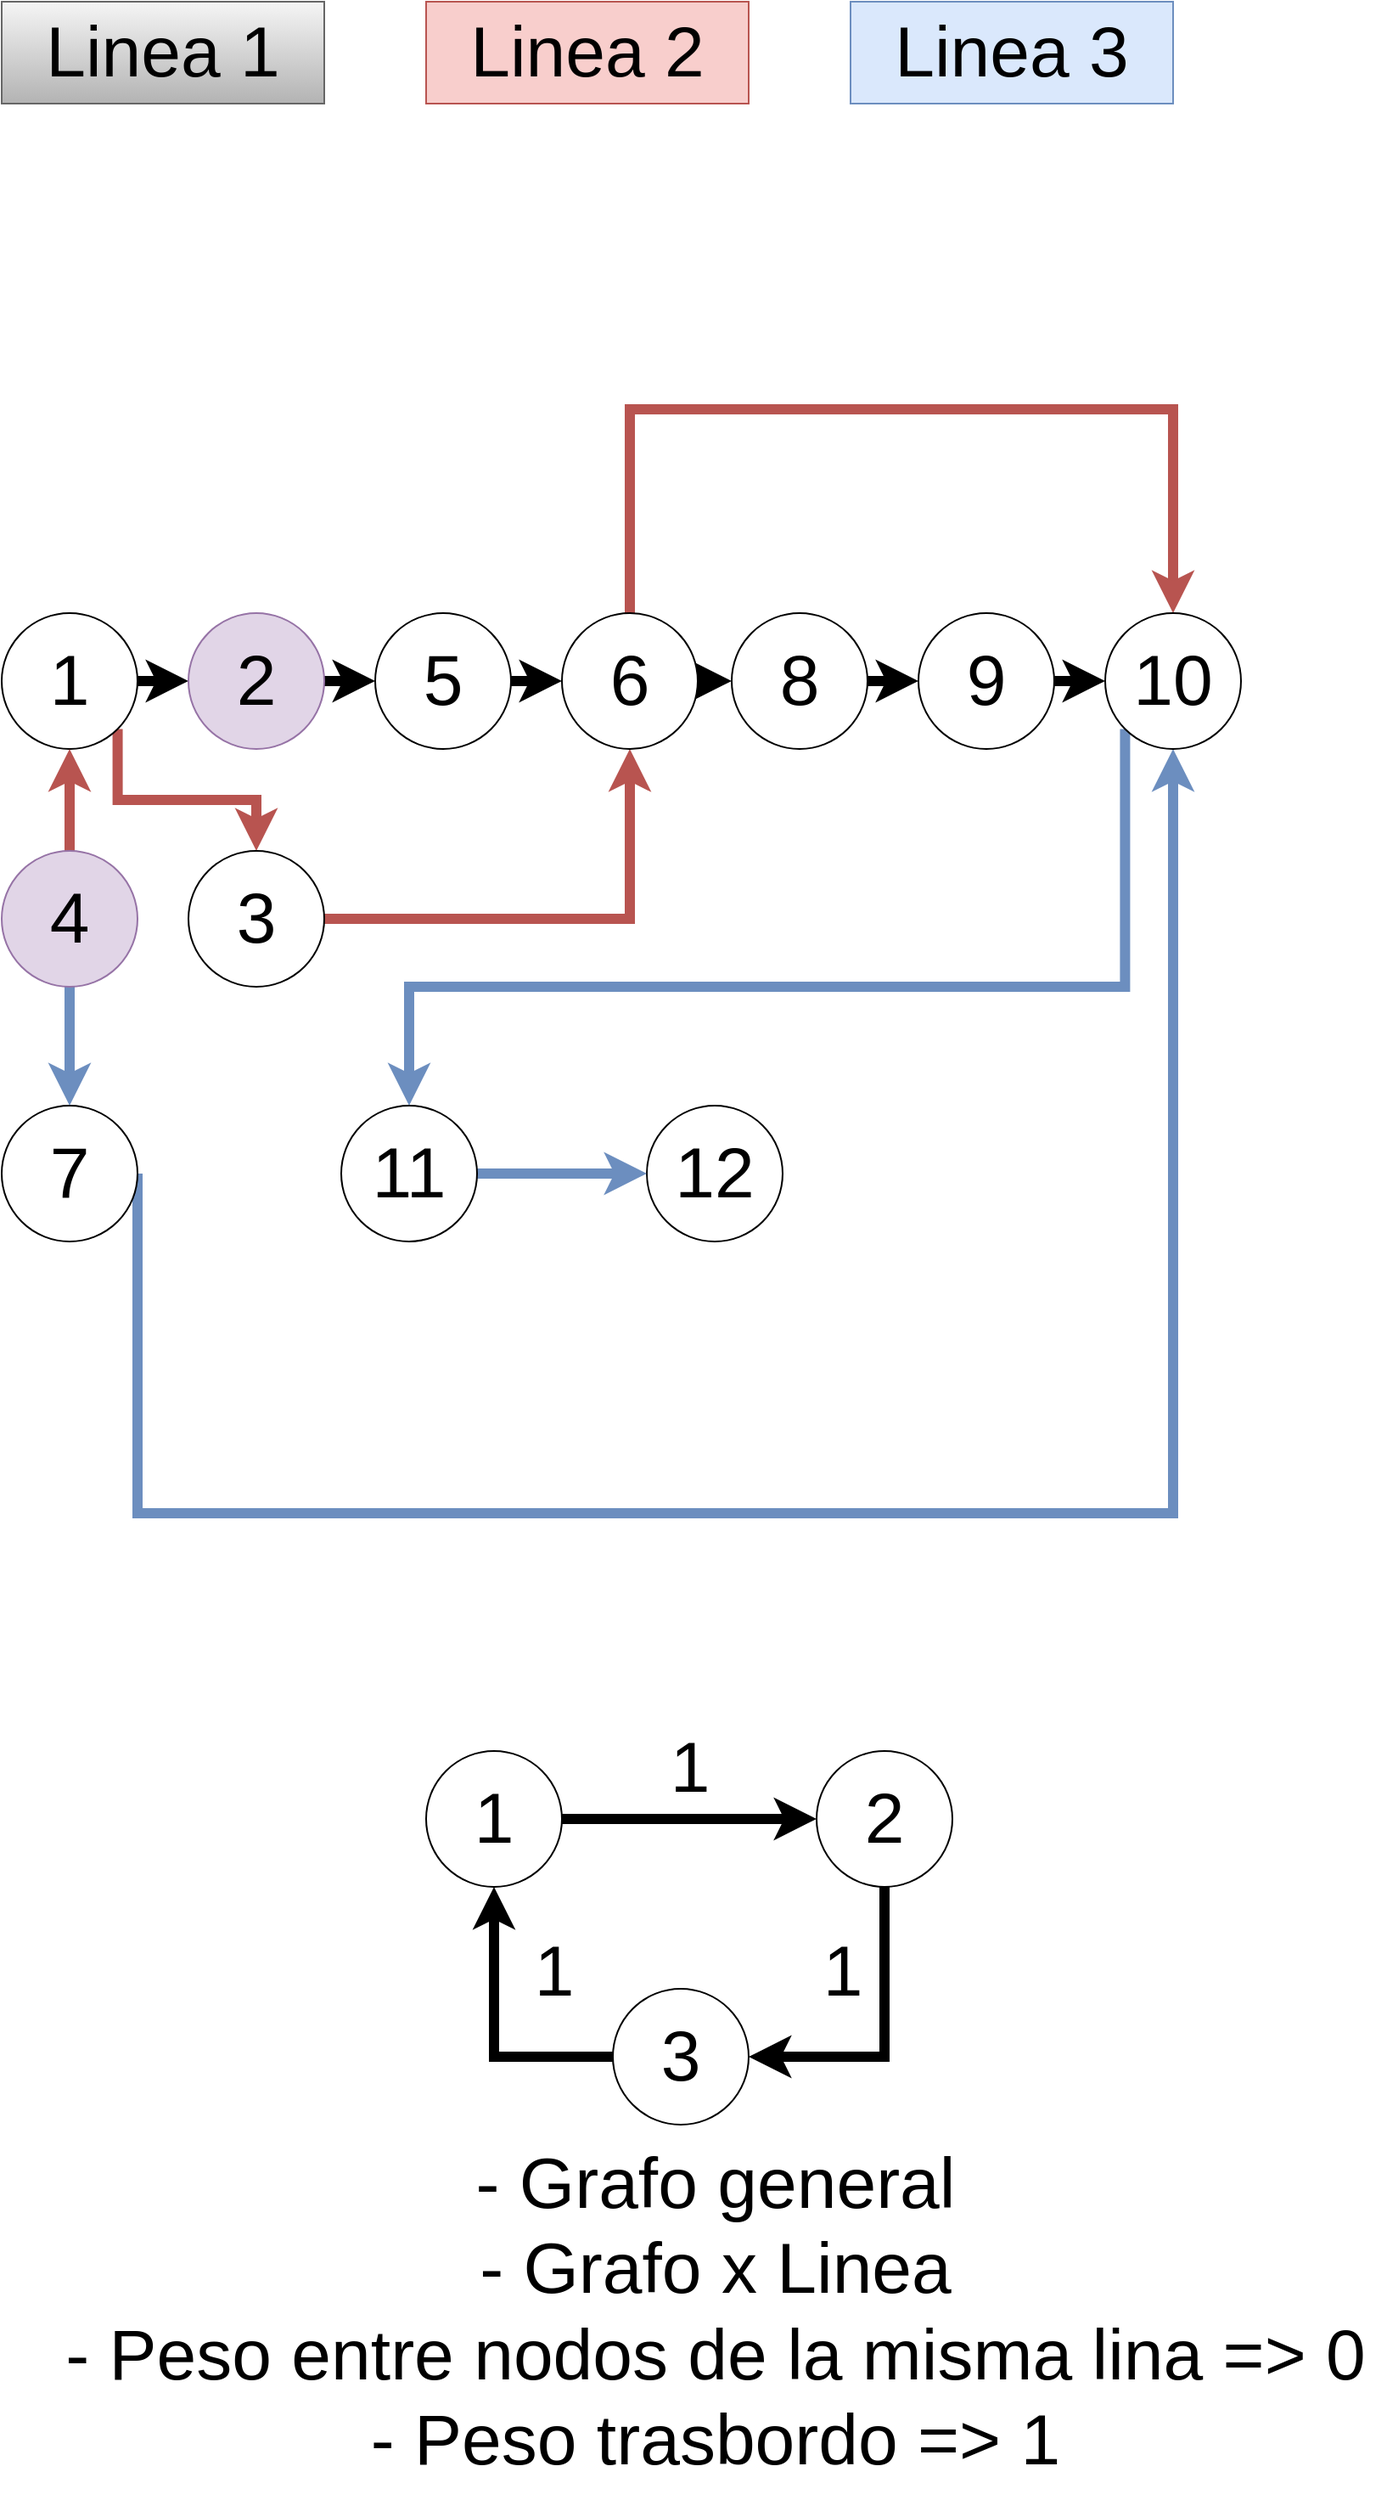 <mxfile version="20.3.0" type="device"><diagram id="Fxj3Vuk1j2i4EsAt3qfL" name="Page-1"><mxGraphModel dx="1473" dy="6157" grid="1" gridSize="10" guides="1" tooltips="1" connect="1" arrows="1" fold="1" page="1" pageScale="1" pageWidth="4681" pageHeight="3300" math="0" shadow="0"><root><mxCell id="0"/><mxCell id="1" parent="0"/><mxCell id="sBKtF-ewV9aUHamKvOTH-18" style="edgeStyle=orthogonalEdgeStyle;rounded=0;orthogonalLoop=1;jettySize=auto;html=1;exitX=1;exitY=0.5;exitDx=0;exitDy=0;fontSize=42;strokeWidth=6;" edge="1" parent="1" source="sBKtF-ewV9aUHamKvOTH-2" target="sBKtF-ewV9aUHamKvOTH-8"><mxGeometry relative="1" as="geometry"/></mxCell><mxCell id="sBKtF-ewV9aUHamKvOTH-2" value="5" style="ellipse;whiteSpace=wrap;html=1;aspect=fixed;fontSize=42;" vertex="1" parent="1"><mxGeometry x="260" y="160" width="80" height="80" as="geometry"/></mxCell><mxCell id="sBKtF-ewV9aUHamKvOTH-27" style="edgeStyle=orthogonalEdgeStyle;rounded=0;orthogonalLoop=1;jettySize=auto;html=1;exitX=1;exitY=0.5;exitDx=0;exitDy=0;entryX=0.5;entryY=1;entryDx=0;entryDy=0;strokeWidth=6;fontSize=42;fillColor=#dae8fc;strokeColor=#6c8ebf;" edge="1" parent="1" source="sBKtF-ewV9aUHamKvOTH-3" target="sBKtF-ewV9aUHamKvOTH-11"><mxGeometry relative="1" as="geometry"><Array as="points"><mxPoint x="120" y="690"/><mxPoint x="730" y="690"/></Array></mxGeometry></mxCell><mxCell id="sBKtF-ewV9aUHamKvOTH-3" value="7" style="ellipse;whiteSpace=wrap;html=1;aspect=fixed;fontSize=42;" vertex="1" parent="1"><mxGeometry x="40" y="450" width="80" height="80" as="geometry"/></mxCell><mxCell id="sBKtF-ewV9aUHamKvOTH-16" style="edgeStyle=orthogonalEdgeStyle;rounded=0;orthogonalLoop=1;jettySize=auto;html=1;exitX=1;exitY=0.5;exitDx=0;exitDy=0;fontSize=42;strokeWidth=6;" edge="1" parent="1" source="sBKtF-ewV9aUHamKvOTH-4" target="sBKtF-ewV9aUHamKvOTH-6"><mxGeometry relative="1" as="geometry"/></mxCell><mxCell id="sBKtF-ewV9aUHamKvOTH-23" style="edgeStyle=orthogonalEdgeStyle;rounded=0;orthogonalLoop=1;jettySize=auto;html=1;exitX=1;exitY=1;exitDx=0;exitDy=0;strokeWidth=6;fontSize=42;fillColor=#f8cecc;strokeColor=#b85450;" edge="1" parent="1" source="sBKtF-ewV9aUHamKvOTH-4" target="sBKtF-ewV9aUHamKvOTH-5"><mxGeometry relative="1" as="geometry"><Array as="points"><mxPoint x="108" y="270"/><mxPoint x="190" y="270"/></Array></mxGeometry></mxCell><mxCell id="sBKtF-ewV9aUHamKvOTH-4" value="1" style="ellipse;whiteSpace=wrap;html=1;aspect=fixed;fontSize=42;" vertex="1" parent="1"><mxGeometry x="40" y="160" width="80" height="80" as="geometry"/></mxCell><mxCell id="sBKtF-ewV9aUHamKvOTH-24" style="edgeStyle=orthogonalEdgeStyle;rounded=0;orthogonalLoop=1;jettySize=auto;html=1;exitX=1;exitY=0.5;exitDx=0;exitDy=0;entryX=0.5;entryY=1;entryDx=0;entryDy=0;strokeWidth=6;fontSize=42;fillColor=#f8cecc;strokeColor=#b85450;" edge="1" parent="1" source="sBKtF-ewV9aUHamKvOTH-5" target="sBKtF-ewV9aUHamKvOTH-8"><mxGeometry relative="1" as="geometry"/></mxCell><mxCell id="sBKtF-ewV9aUHamKvOTH-5" value="3" style="ellipse;whiteSpace=wrap;html=1;aspect=fixed;fontSize=42;" vertex="1" parent="1"><mxGeometry x="150" y="300" width="80" height="80" as="geometry"/></mxCell><mxCell id="sBKtF-ewV9aUHamKvOTH-17" style="edgeStyle=orthogonalEdgeStyle;rounded=0;orthogonalLoop=1;jettySize=auto;html=1;exitX=1;exitY=0.5;exitDx=0;exitDy=0;fontSize=42;strokeWidth=6;" edge="1" parent="1" source="sBKtF-ewV9aUHamKvOTH-6" target="sBKtF-ewV9aUHamKvOTH-2"><mxGeometry relative="1" as="geometry"/></mxCell><mxCell id="sBKtF-ewV9aUHamKvOTH-6" value="2" style="ellipse;whiteSpace=wrap;html=1;aspect=fixed;fontSize=42;fillColor=#e1d5e7;strokeColor=#9673a6;" vertex="1" parent="1"><mxGeometry x="150" y="160" width="80" height="80" as="geometry"/></mxCell><mxCell id="sBKtF-ewV9aUHamKvOTH-22" style="edgeStyle=orthogonalEdgeStyle;rounded=0;orthogonalLoop=1;jettySize=auto;html=1;exitX=0.5;exitY=0;exitDx=0;exitDy=0;entryX=0.5;entryY=1;entryDx=0;entryDy=0;fontSize=42;fillColor=#f8cecc;strokeColor=#b85450;strokeWidth=6;" edge="1" parent="1" source="sBKtF-ewV9aUHamKvOTH-7" target="sBKtF-ewV9aUHamKvOTH-4"><mxGeometry relative="1" as="geometry"/></mxCell><mxCell id="sBKtF-ewV9aUHamKvOTH-26" style="edgeStyle=orthogonalEdgeStyle;rounded=0;orthogonalLoop=1;jettySize=auto;html=1;exitX=0.5;exitY=1;exitDx=0;exitDy=0;entryX=0.5;entryY=0;entryDx=0;entryDy=0;strokeWidth=6;fontSize=42;fillColor=#dae8fc;strokeColor=#6c8ebf;" edge="1" parent="1" source="sBKtF-ewV9aUHamKvOTH-7" target="sBKtF-ewV9aUHamKvOTH-3"><mxGeometry relative="1" as="geometry"/></mxCell><mxCell id="sBKtF-ewV9aUHamKvOTH-7" value="4" style="ellipse;whiteSpace=wrap;html=1;aspect=fixed;fontSize=42;fillColor=#e1d5e7;strokeColor=#9673a6;" vertex="1" parent="1"><mxGeometry x="40" y="300" width="80" height="80" as="geometry"/></mxCell><mxCell id="sBKtF-ewV9aUHamKvOTH-19" style="edgeStyle=orthogonalEdgeStyle;rounded=0;orthogonalLoop=1;jettySize=auto;html=1;exitX=1;exitY=0.5;exitDx=0;exitDy=0;entryX=0;entryY=0.5;entryDx=0;entryDy=0;fontSize=42;strokeWidth=6;" edge="1" parent="1" source="sBKtF-ewV9aUHamKvOTH-8" target="sBKtF-ewV9aUHamKvOTH-10"><mxGeometry relative="1" as="geometry"/></mxCell><mxCell id="sBKtF-ewV9aUHamKvOTH-25" style="edgeStyle=orthogonalEdgeStyle;rounded=0;orthogonalLoop=1;jettySize=auto;html=1;exitX=0.5;exitY=0;exitDx=0;exitDy=0;entryX=0.5;entryY=0;entryDx=0;entryDy=0;strokeWidth=6;fontSize=42;fillColor=#f8cecc;strokeColor=#b85450;" edge="1" parent="1" source="sBKtF-ewV9aUHamKvOTH-8" target="sBKtF-ewV9aUHamKvOTH-11"><mxGeometry relative="1" as="geometry"><Array as="points"><mxPoint x="410" y="40"/><mxPoint x="730" y="40"/></Array></mxGeometry></mxCell><mxCell id="sBKtF-ewV9aUHamKvOTH-8" value="6" style="ellipse;whiteSpace=wrap;html=1;aspect=fixed;fontSize=42;" vertex="1" parent="1"><mxGeometry x="370" y="160" width="80" height="80" as="geometry"/></mxCell><mxCell id="sBKtF-ewV9aUHamKvOTH-21" style="edgeStyle=orthogonalEdgeStyle;rounded=0;orthogonalLoop=1;jettySize=auto;html=1;exitX=1;exitY=0.5;exitDx=0;exitDy=0;entryX=0;entryY=0.5;entryDx=0;entryDy=0;fontSize=42;strokeWidth=6;" edge="1" parent="1" source="sBKtF-ewV9aUHamKvOTH-9" target="sBKtF-ewV9aUHamKvOTH-11"><mxGeometry relative="1" as="geometry"/></mxCell><mxCell id="sBKtF-ewV9aUHamKvOTH-9" value="9" style="ellipse;whiteSpace=wrap;html=1;aspect=fixed;fontSize=42;" vertex="1" parent="1"><mxGeometry x="580" y="160" width="80" height="80" as="geometry"/></mxCell><mxCell id="sBKtF-ewV9aUHamKvOTH-20" style="edgeStyle=orthogonalEdgeStyle;rounded=0;orthogonalLoop=1;jettySize=auto;html=1;exitX=1;exitY=0.5;exitDx=0;exitDy=0;entryX=0;entryY=0.5;entryDx=0;entryDy=0;fontSize=42;strokeWidth=6;" edge="1" parent="1" source="sBKtF-ewV9aUHamKvOTH-10" target="sBKtF-ewV9aUHamKvOTH-9"><mxGeometry relative="1" as="geometry"/></mxCell><mxCell id="sBKtF-ewV9aUHamKvOTH-10" value="8" style="ellipse;whiteSpace=wrap;html=1;aspect=fixed;fontSize=42;" vertex="1" parent="1"><mxGeometry x="470" y="160" width="80" height="80" as="geometry"/></mxCell><mxCell id="sBKtF-ewV9aUHamKvOTH-28" style="edgeStyle=orthogonalEdgeStyle;rounded=0;orthogonalLoop=1;jettySize=auto;html=1;exitX=0;exitY=1;exitDx=0;exitDy=0;strokeWidth=6;fontSize=42;fillColor=#dae8fc;strokeColor=#6c8ebf;" edge="1" parent="1" source="sBKtF-ewV9aUHamKvOTH-11" target="sBKtF-ewV9aUHamKvOTH-13"><mxGeometry relative="1" as="geometry"><Array as="points"><mxPoint x="702" y="380"/><mxPoint x="280" y="380"/></Array></mxGeometry></mxCell><mxCell id="sBKtF-ewV9aUHamKvOTH-11" value="10" style="ellipse;whiteSpace=wrap;html=1;aspect=fixed;fontSize=42;" vertex="1" parent="1"><mxGeometry x="690" y="160" width="80" height="80" as="geometry"/></mxCell><mxCell id="sBKtF-ewV9aUHamKvOTH-12" value="12" style="ellipse;whiteSpace=wrap;html=1;aspect=fixed;fontSize=42;" vertex="1" parent="1"><mxGeometry x="420" y="450" width="80" height="80" as="geometry"/></mxCell><mxCell id="sBKtF-ewV9aUHamKvOTH-29" style="edgeStyle=orthogonalEdgeStyle;rounded=0;orthogonalLoop=1;jettySize=auto;html=1;exitX=1;exitY=0.5;exitDx=0;exitDy=0;entryX=0;entryY=0.5;entryDx=0;entryDy=0;strokeWidth=6;fontSize=42;fillColor=#dae8fc;strokeColor=#6c8ebf;" edge="1" parent="1" source="sBKtF-ewV9aUHamKvOTH-13" target="sBKtF-ewV9aUHamKvOTH-12"><mxGeometry relative="1" as="geometry"/></mxCell><mxCell id="sBKtF-ewV9aUHamKvOTH-13" value="11" style="ellipse;whiteSpace=wrap;html=1;aspect=fixed;fontSize=42;" vertex="1" parent="1"><mxGeometry x="240" y="450" width="80" height="80" as="geometry"/></mxCell><mxCell id="sBKtF-ewV9aUHamKvOTH-34" value="Linea 1" style="rounded=0;whiteSpace=wrap;html=1;fontSize=42;fillColor=#f5f5f5;gradientColor=#b3b3b3;strokeColor=#666666;" vertex="1" parent="1"><mxGeometry x="40" y="-200" width="190" height="60" as="geometry"/></mxCell><mxCell id="sBKtF-ewV9aUHamKvOTH-35" value="Linea 2" style="rounded=0;whiteSpace=wrap;html=1;fontSize=42;fillColor=#f8cecc;strokeColor=#b85450;" vertex="1" parent="1"><mxGeometry x="290" y="-200" width="190" height="60" as="geometry"/></mxCell><mxCell id="sBKtF-ewV9aUHamKvOTH-36" value="Linea 3" style="rounded=0;whiteSpace=wrap;html=1;fontSize=42;fillColor=#dae8fc;strokeColor=#6c8ebf;" vertex="1" parent="1"><mxGeometry x="540" y="-200" width="190" height="60" as="geometry"/></mxCell><mxCell id="sBKtF-ewV9aUHamKvOTH-40" style="edgeStyle=orthogonalEdgeStyle;rounded=0;orthogonalLoop=1;jettySize=auto;html=1;entryX=0;entryY=0.5;entryDx=0;entryDy=0;strokeWidth=6;fontSize=42;" edge="1" parent="1" source="sBKtF-ewV9aUHamKvOTH-37" target="sBKtF-ewV9aUHamKvOTH-39"><mxGeometry relative="1" as="geometry"/></mxCell><mxCell id="sBKtF-ewV9aUHamKvOTH-37" value="1" style="ellipse;whiteSpace=wrap;html=1;aspect=fixed;fontSize=42;" vertex="1" parent="1"><mxGeometry x="290" y="830" width="80" height="80" as="geometry"/></mxCell><mxCell id="sBKtF-ewV9aUHamKvOTH-42" style="edgeStyle=orthogonalEdgeStyle;rounded=0;orthogonalLoop=1;jettySize=auto;html=1;exitX=0;exitY=0.5;exitDx=0;exitDy=0;entryX=0.5;entryY=1;entryDx=0;entryDy=0;strokeWidth=6;fontSize=42;" edge="1" parent="1" source="sBKtF-ewV9aUHamKvOTH-38" target="sBKtF-ewV9aUHamKvOTH-37"><mxGeometry relative="1" as="geometry"/></mxCell><mxCell id="sBKtF-ewV9aUHamKvOTH-38" value="3" style="ellipse;whiteSpace=wrap;html=1;aspect=fixed;fontSize=42;" vertex="1" parent="1"><mxGeometry x="400" y="970" width="80" height="80" as="geometry"/></mxCell><mxCell id="sBKtF-ewV9aUHamKvOTH-41" style="edgeStyle=orthogonalEdgeStyle;rounded=0;orthogonalLoop=1;jettySize=auto;html=1;exitX=0.5;exitY=1;exitDx=0;exitDy=0;entryX=1;entryY=0.5;entryDx=0;entryDy=0;strokeWidth=6;fontSize=42;" edge="1" parent="1" source="sBKtF-ewV9aUHamKvOTH-39" target="sBKtF-ewV9aUHamKvOTH-38"><mxGeometry relative="1" as="geometry"/></mxCell><mxCell id="sBKtF-ewV9aUHamKvOTH-39" value="2" style="ellipse;whiteSpace=wrap;html=1;aspect=fixed;fontSize=42;" vertex="1" parent="1"><mxGeometry x="520" y="830" width="80" height="80" as="geometry"/></mxCell><mxCell id="sBKtF-ewV9aUHamKvOTH-43" value="1" style="text;html=1;align=center;verticalAlign=middle;resizable=0;points=[];autosize=1;strokeColor=none;fillColor=none;fontSize=42;" vertex="1" parent="1"><mxGeometry x="420" y="810" width="50" height="60" as="geometry"/></mxCell><mxCell id="sBKtF-ewV9aUHamKvOTH-44" value="1" style="text;html=1;align=center;verticalAlign=middle;resizable=0;points=[];autosize=1;strokeColor=none;fillColor=none;fontSize=42;" vertex="1" parent="1"><mxGeometry x="340" y="930" width="50" height="60" as="geometry"/></mxCell><mxCell id="sBKtF-ewV9aUHamKvOTH-45" value="1" style="text;html=1;align=center;verticalAlign=middle;resizable=0;points=[];autosize=1;strokeColor=none;fillColor=none;fontSize=42;" vertex="1" parent="1"><mxGeometry x="510" y="930" width="50" height="60" as="geometry"/></mxCell><mxCell id="sBKtF-ewV9aUHamKvOTH-46" value="- Grafo general&lt;br&gt;- Grafo x Linea&lt;br&gt;- Peso entre nodos de la misma lina =&amp;gt; 0&lt;br&gt;- Peso trasbordo =&amp;gt; 1" style="text;html=1;resizable=0;autosize=1;align=center;verticalAlign=middle;points=[];fillColor=none;strokeColor=none;rounded=0;fontSize=42;" vertex="1" parent="1"><mxGeometry x="65" y="1050" width="790" height="220" as="geometry"/></mxCell></root></mxGraphModel></diagram></mxfile>